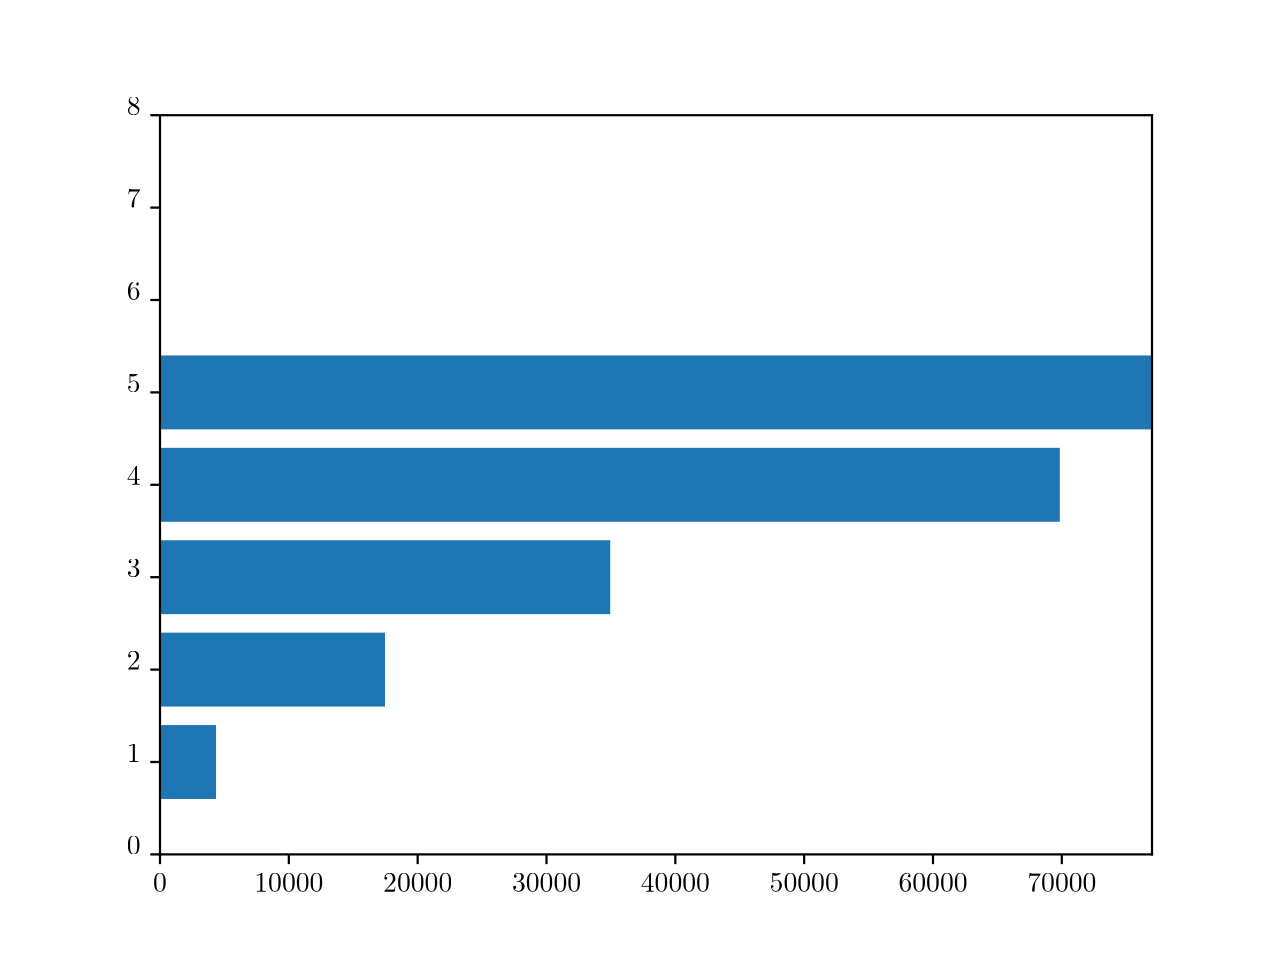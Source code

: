 <ipe version="70007" creator="Matplotlib">
 <ipestyle name="opacity">
  <opacity name="10%" value="0.1"/>
  <opacity name="20%" value="0.2"/>
  <opacity name="30%" value="0.3"/>
  <opacity name="40%" value="0.4"/>
  <opacity name="50%" value="0.5"/>
  <opacity name="60%" value="0.6"/>
  <opacity name="70%" value="0.7"/>
  <opacity name="80%" value="0.8"/>
  <opacity name="90%" value="0.9"/>
 </ipestyle>
 <page>
  <path fill="1.0 1.0 1.0" stroke="1.0 1.0 1.0" pen="0.0" cap="0" join="0" fillrule="wind">
0.0 0.0 m
460.8 0.0 l
460.8 345.59999999999997 l
0.0 345.59999999999997 l
h
  </path>
  <path fill="1.0 1.0 1.0" stroke="0.0 0.0 0.0" pen="0.0" cap="0" join="0" fillrule="wind">
57.6 38.01599999999999 m
414.72 38.01599999999999 l
414.72 304.12799999999993 l
57.6 304.12799999999993 l
h
  </path>
  <group clip="57.6 38.01599999999999 m 414.72 38.01599999999999 l 414.72 304.12799999999993 l 57.6 304.12799999999993 l h">
   <path fill="0.12156862745098039 0.4666666666666667 0.7058823529411765" stroke="0.0 0.0 0.0" pen="0.0" cap="0" join="0" fillrule="wind">
57.6 24.710399999999993 m
57.60463792207792 24.710399999999993 l
57.60463792207792 51.32159999999999 l
57.6 51.32159999999999 l
h
   </path>
  </group>
  <group clip="57.6 38.01599999999999 m 414.72 38.01599999999999 l 414.72 304.12799999999993 l 57.6 304.12799999999993 l h">
   <path fill="0.12156862745098039 0.4666666666666667 0.7058823529411765" stroke="0.0 0.0 0.0" pen="0.0" cap="0" join="0" fillrule="wind">
57.6 57.97439999999999 m
77.77496103896104 57.97439999999999 l
77.77496103896104 84.58559999999999 l
57.6 84.58559999999999 l
h
   </path>
  </group>
  <group clip="57.6 38.01599999999999 m 414.72 38.01599999999999 l 414.72 304.12799999999993 l 57.6 304.12799999999993 l h">
   <path fill="0.12156862745098039 0.4666666666666667 0.7058823529411765" stroke="0.0 0.0 0.0" pen="0.0" cap="0" join="0" fillrule="wind">
57.6 91.23839999999998 m
138.59203324675326 91.23839999999998 l
138.59203324675326 117.84959999999998 l
57.6 117.84959999999998 l
h
   </path>
  </group>
  <group clip="57.6 38.01599999999999 m 414.72 38.01599999999999 l 414.72 304.12799999999993 l 57.6 304.12799999999993 l h">
   <path fill="0.12156862745098039 0.4666666666666667 0.7058823529411765" stroke="0.0 0.0 0.0" pen="0.0" cap="0" join="0" fillrule="wind">
57.6 124.50239999999998 m
219.68146285714286 124.50239999999998 l
219.68146285714286 151.1136 l
57.6 151.1136 l
h
   </path>
  </group>
  <group clip="57.6 38.01599999999999 m 414.72 38.01599999999999 l 414.72 304.12799999999993 l 57.6 304.12799999999993 l h">
   <path fill="0.12156862745098039 0.4666666666666667 0.7058823529411765" stroke="0.0 0.0 0.0" pen="0.0" cap="0" join="0" fillrule="wind">
57.6 157.76639999999998 m
381.5356675324676 157.76639999999998 l
381.5356675324676 184.37759999999997 l
57.6 184.37759999999997 l
h
   </path>
  </group>
  <group clip="57.6 38.01599999999999 m 414.72 38.01599999999999 l 414.72 304.12799999999993 l 57.6 304.12799999999993 l h">
   <path fill="0.12156862745098039 0.4666666666666667 0.7058823529411765" stroke="0.0 0.0 0.0" pen="0.0" cap="0" join="0" fillrule="wind">
57.6 191.03039999999996 m
101558.14436571431 191.03039999999996 l
101558.14436571431 217.64159999999995 l
57.6 217.64159999999995 l
h
   </path>
  </group>
  <path fill="0.0 0.0 0.0" stroke="0.0 0.0 0.0" pen="0.8" cap="0" join="1" fillrule="wind">
57.6 38.01599999999999 m
57.6 34.51599999999999 l
  </path>
  <text halign="center" valign="top" stroke="0.0 0.0 0.0" type="label" size="10.0" pos="57.6 31.01599999999999">0</text>
  <path fill="0.0 0.0 0.0" stroke="0.0 0.0 0.0" pen="0.8" cap="0" join="1" fillrule="wind">
103.97922077922078 38.01599999999999 m
103.97922077922078 34.51599999999999 l
  </path>
  <text halign="center" valign="top" stroke="0.0 0.0 0.0" type="label" size="10.0" pos="103.97922077922078 31.01599999999999">10000</text>
  <path fill="0.0 0.0 0.0" stroke="0.0 0.0 0.0" pen="0.8" cap="0" join="1" fillrule="wind">
150.35844155844157 38.01599999999999 m
150.35844155844157 34.51599999999999 l
  </path>
  <text halign="center" valign="top" stroke="0.0 0.0 0.0" type="label" size="10.0" pos="150.35844155844157 31.01599999999999">20000</text>
  <path fill="0.0 0.0 0.0" stroke="0.0 0.0 0.0" pen="0.8" cap="0" join="1" fillrule="wind">
196.73766233766236 38.01599999999999 m
196.73766233766236 34.51599999999999 l
  </path>
  <text halign="center" valign="top" stroke="0.0 0.0 0.0" type="label" size="10.0" pos="196.73766233766236 31.01599999999999">30000</text>
  <path fill="0.0 0.0 0.0" stroke="0.0 0.0 0.0" pen="0.8" cap="0" join="1" fillrule="wind">
243.11688311688314 38.01599999999999 m
243.11688311688314 34.51599999999999 l
  </path>
  <text halign="center" valign="top" stroke="0.0 0.0 0.0" type="label" size="10.0" pos="243.11688311688314 31.01599999999999">40000</text>
  <path fill="0.0 0.0 0.0" stroke="0.0 0.0 0.0" pen="0.8" cap="0" join="1" fillrule="wind">
289.49610389610393 38.01599999999999 m
289.49610389610393 34.51599999999999 l
  </path>
  <text halign="center" valign="top" stroke="0.0 0.0 0.0" type="label" size="10.0" pos="289.49610389610393 31.01599999999999">50000</text>
  <path fill="0.0 0.0 0.0" stroke="0.0 0.0 0.0" pen="0.8" cap="0" join="1" fillrule="wind">
335.87532467532475 38.01599999999999 m
335.87532467532475 34.51599999999999 l
  </path>
  <text halign="center" valign="top" stroke="0.0 0.0 0.0" type="label" size="10.0" pos="335.87532467532475 31.01599999999999">60000</text>
  <path fill="0.0 0.0 0.0" stroke="0.0 0.0 0.0" pen="0.8" cap="0" join="1" fillrule="wind">
382.2545454545455 38.01599999999999 m
382.2545454545455 34.51599999999999 l
  </path>
  <text halign="center" valign="top" stroke="0.0 0.0 0.0" type="label" size="10.0" pos="382.2545454545455 31.01599999999999">70000</text>
  <path fill="0.0 0.0 0.0" stroke="0.0 0.0 0.0" pen="0.8" cap="0" join="1" fillrule="wind">
57.6 38.01599999999999 m
54.1 38.01599999999999 l
  </path>
  <text halign="right" valign="center_baseline" stroke="0.0 0.0 0.0" type="label" size="10.0" pos="50.6 38.01599999999999">0</text>
  <path fill="0.0 0.0 0.0" stroke="0.0 0.0 0.0" pen="0.8" cap="0" join="1" fillrule="wind">
57.6 71.27999999999999 m
54.1 71.27999999999999 l
  </path>
  <text halign="right" valign="center_baseline" stroke="0.0 0.0 0.0" type="label" size="10.0" pos="50.6 71.27999999999999">1</text>
  <path fill="0.0 0.0 0.0" stroke="0.0 0.0 0.0" pen="0.8" cap="0" join="1" fillrule="wind">
57.6 104.54399999999998 m
54.1 104.54399999999998 l
  </path>
  <text halign="right" valign="center_baseline" stroke="0.0 0.0 0.0" type="label" size="10.0" pos="50.6 104.54399999999998">2</text>
  <path fill="0.0 0.0 0.0" stroke="0.0 0.0 0.0" pen="0.8" cap="0" join="1" fillrule="wind">
57.6 137.808 m
54.1 137.808 l
  </path>
  <text halign="right" valign="center_baseline" stroke="0.0 0.0 0.0" type="label" size="10.0" pos="50.6 137.808">3</text>
  <path fill="0.0 0.0 0.0" stroke="0.0 0.0 0.0" pen="0.8" cap="0" join="1" fillrule="wind">
57.6 171.07199999999997 m
54.1 171.07199999999997 l
  </path>
  <text halign="right" valign="center_baseline" stroke="0.0 0.0 0.0" type="label" size="10.0" pos="50.6 171.07199999999997">4</text>
  <path fill="0.0 0.0 0.0" stroke="0.0 0.0 0.0" pen="0.8" cap="0" join="1" fillrule="wind">
57.6 204.33599999999998 m
54.1 204.33599999999998 l
  </path>
  <text halign="right" valign="center_baseline" stroke="0.0 0.0 0.0" type="label" size="10.0" pos="50.6 204.33599999999998">5</text>
  <path fill="0.0 0.0 0.0" stroke="0.0 0.0 0.0" pen="0.8" cap="0" join="1" fillrule="wind">
57.6 237.59999999999997 m
54.1 237.59999999999997 l
  </path>
  <text halign="right" valign="center_baseline" stroke="0.0 0.0 0.0" type="label" size="10.0" pos="50.6 237.59999999999997">6</text>
  <path fill="0.0 0.0 0.0" stroke="0.0 0.0 0.0" pen="0.8" cap="0" join="1" fillrule="wind">
57.6 270.8639999999999 m
54.1 270.8639999999999 l
  </path>
  <text halign="right" valign="center_baseline" stroke="0.0 0.0 0.0" type="label" size="10.0" pos="50.6 270.8639999999999">7</text>
  <path fill="0.0 0.0 0.0" stroke="0.0 0.0 0.0" pen="0.8" cap="0" join="1" fillrule="wind">
57.6 304.12799999999993 m
54.1 304.12799999999993 l
  </path>
  <text halign="right" valign="center_baseline" stroke="0.0 0.0 0.0" type="label" size="10.0" pos="50.6 304.12799999999993">8</text>
  <path stroke="0.0 0.0 0.0" pen="0.8" cap="2" join="0" fillrule="wind">
57.6 38.01599999999999 m
57.6 304.12799999999993 l
  </path>
  <path stroke="0.0 0.0 0.0" pen="0.8" cap="2" join="0" fillrule="wind">
414.72 38.01599999999999 m
414.72 304.12799999999993 l
  </path>
  <path stroke="0.0 0.0 0.0" pen="0.8" cap="2" join="0" fillrule="wind">
57.6 38.01599999999999 m
414.7200000000001 38.01599999999999 l
  </path>
  <path stroke="0.0 0.0 0.0" pen="0.8" cap="2" join="0" fillrule="wind">
57.6 304.12799999999993 m
414.7200000000001 304.12799999999993 l
  </path>
 </page>
</ipe>
